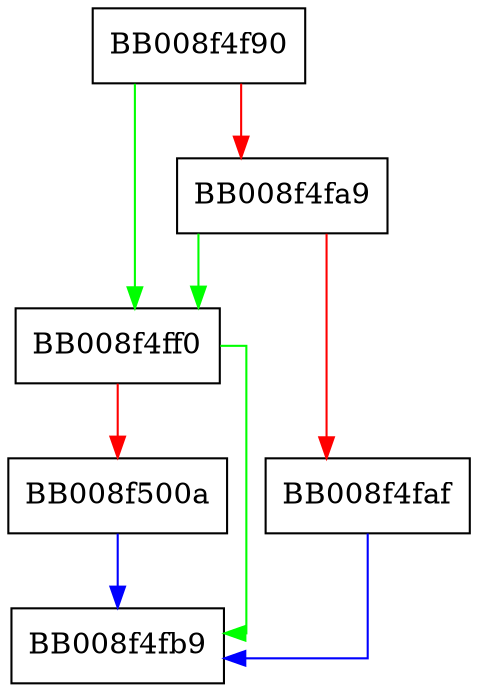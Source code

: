 digraph __libc_init_first {
  node [shape="box"];
  graph [splines=ortho];
  BB008f4f90 -> BB008f4ff0 [color="green"];
  BB008f4f90 -> BB008f4fa9 [color="red"];
  BB008f4fa9 -> BB008f4ff0 [color="green"];
  BB008f4fa9 -> BB008f4faf [color="red"];
  BB008f4faf -> BB008f4fb9 [color="blue"];
  BB008f4ff0 -> BB008f4fb9 [color="green"];
  BB008f4ff0 -> BB008f500a [color="red"];
  BB008f500a -> BB008f4fb9 [color="blue"];
}